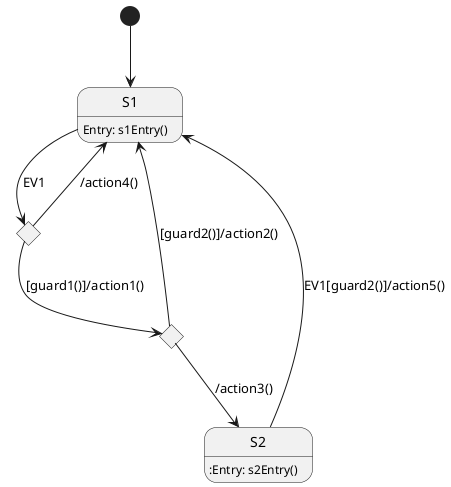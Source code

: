 
@startuml

[*] --> S1

state S1 {
    S1:Entry: s1Entry()
}

state S2 {
    S2::Entry: s2Entry()
}

state c1 <<choice>>
state c2 <<choice>>
S1 --> c1 : EV1
c1 --> c2 : [guard1()]/action1()
c1 --> S1 : /action4()
c2 --> S1 : [guard2()]/action2()
c2 --> S2 : /action3()
S2 --> S1 : EV1[guard2()]/action5()
@enduml
